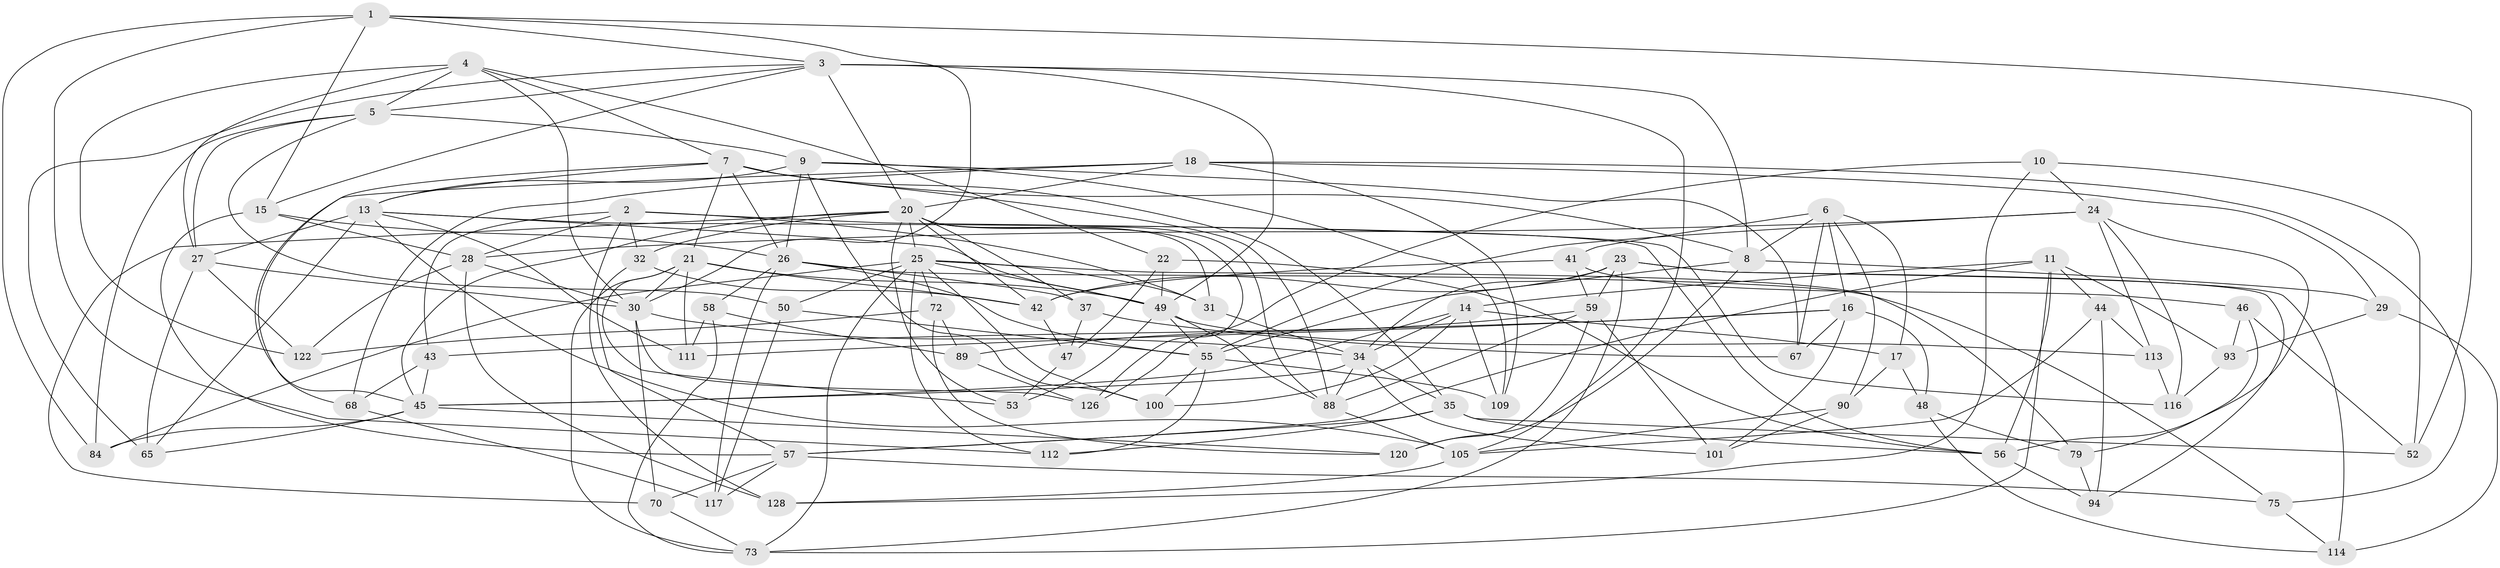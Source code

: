 // original degree distribution, {4: 1.0}
// Generated by graph-tools (version 1.1) at 2025/20/03/04/25 18:20:33]
// undirected, 78 vertices, 207 edges
graph export_dot {
graph [start="1"]
  node [color=gray90,style=filled];
  1 [super="+123"];
  2 [super="+92"];
  3 [super="+104+106"];
  4 [super="+76"];
  5 [super="+77"];
  6 [super="+102"];
  7 [super="+36"];
  8 [super="+12"];
  9 [super="+51"];
  10;
  11 [super="+69"];
  13 [super="+81+38"];
  14 [super="+119"];
  15 [super="+19"];
  16 [super="+71"];
  17;
  18 [super="+99"];
  20 [super="+54+85+97"];
  21 [super="+33+87"];
  22;
  23 [super="+62"];
  24 [super="+63"];
  25 [super="+64+131"];
  26 [super="+66"];
  27 [super="+115"];
  28 [super="+108"];
  29;
  30 [super="+40+110"];
  31;
  32;
  34 [super="+91+61"];
  35 [super="+39"];
  37;
  41;
  42 [super="+127"];
  43;
  44;
  45 [super="+80"];
  46;
  47;
  48;
  49 [super="+130+86"];
  50;
  52;
  53;
  55 [super="+74+83"];
  56 [super="+60"];
  57 [super="+78"];
  58;
  59 [super="+98"];
  65;
  67;
  68;
  70;
  72;
  73 [super="+82"];
  75;
  79;
  84;
  88 [super="+96"];
  89;
  90;
  93;
  94;
  100;
  101;
  105 [super="+118"];
  109;
  111;
  112;
  113;
  114;
  116;
  117;
  120;
  122;
  126;
  128;
  1 -- 112;
  1 -- 84;
  1 -- 3;
  1 -- 52;
  1 -- 30;
  1 -- 15;
  2 -- 128;
  2 -- 116;
  2 -- 28;
  2 -- 32;
  2 -- 43;
  2 -- 31;
  3 -- 65;
  3 -- 5;
  3 -- 15;
  3 -- 105;
  3 -- 8;
  3 -- 49;
  3 -- 20;
  4 -- 122;
  4 -- 30;
  4 -- 5;
  4 -- 27;
  4 -- 22;
  4 -- 7;
  5 -- 84;
  5 -- 9;
  5 -- 50;
  5 -- 27;
  6 -- 17;
  6 -- 16;
  6 -- 67;
  6 -- 41;
  6 -- 90;
  6 -- 8;
  7 -- 26;
  7 -- 13;
  7 -- 35;
  7 -- 68;
  7 -- 21;
  7 -- 8;
  7 -- 88;
  8 -- 29;
  8 -- 55;
  8 -- 120;
  9 -- 67;
  9 -- 109;
  9 -- 100;
  9 -- 13;
  9 -- 26;
  10 -- 128;
  10 -- 126;
  10 -- 52;
  10 -- 24;
  11 -- 14;
  11 -- 56;
  11 -- 57;
  11 -- 73;
  11 -- 44;
  11 -- 93;
  13 -- 111;
  13 -- 56;
  13 -- 49;
  13 -- 65;
  13 -- 105;
  13 -- 27;
  14 -- 109;
  14 -- 17;
  14 -- 34;
  14 -- 100;
  14 -- 45;
  15 -- 26;
  15 -- 57 [weight=2];
  15 -- 28;
  16 -- 101;
  16 -- 67;
  16 -- 48;
  16 -- 43;
  16 -- 111;
  17 -- 90;
  17 -- 48;
  18 -- 68;
  18 -- 75;
  18 -- 29;
  18 -- 109;
  18 -- 45;
  18 -- 20;
  20 -- 32;
  20 -- 126;
  20 -- 31;
  20 -- 45;
  20 -- 70;
  20 -- 37;
  20 -- 53;
  20 -- 88;
  20 -- 25;
  20 -- 42;
  21 -- 53;
  21 -- 111;
  21 -- 42;
  21 -- 73;
  21 -- 49 [weight=2];
  21 -- 30;
  22 -- 47;
  22 -- 56;
  22 -- 49;
  23 -- 114;
  23 -- 73;
  23 -- 42;
  23 -- 59;
  23 -- 94;
  23 -- 34;
  24 -- 116;
  24 -- 113;
  24 -- 56;
  24 -- 28;
  24 -- 55;
  25 -- 100;
  25 -- 50;
  25 -- 84;
  25 -- 72;
  25 -- 79;
  25 -- 112;
  25 -- 49;
  25 -- 31;
  25 -- 73;
  26 -- 75;
  26 -- 37;
  26 -- 117;
  26 -- 55;
  26 -- 58;
  27 -- 122;
  27 -- 65;
  27 -- 30;
  28 -- 128;
  28 -- 122;
  28 -- 30;
  29 -- 114;
  29 -- 93;
  30 -- 34;
  30 -- 70;
  30 -- 126;
  31 -- 34;
  32 -- 42;
  32 -- 57;
  34 -- 35;
  34 -- 45;
  34 -- 88;
  34 -- 101;
  35 -- 112;
  35 -- 52;
  35 -- 56;
  35 -- 57;
  37 -- 67;
  37 -- 47;
  41 -- 46;
  41 -- 42;
  41 -- 59;
  42 -- 47;
  43 -- 68;
  43 -- 45;
  44 -- 94;
  44 -- 105;
  44 -- 113;
  45 -- 120;
  45 -- 65;
  45 -- 84;
  46 -- 52;
  46 -- 79;
  46 -- 93;
  47 -- 53;
  48 -- 114;
  48 -- 79;
  49 -- 88;
  49 -- 113;
  49 -- 55;
  49 -- 53;
  50 -- 117;
  50 -- 55;
  55 -- 100;
  55 -- 112;
  55 -- 109;
  56 -- 94;
  57 -- 117;
  57 -- 70;
  57 -- 75;
  58 -- 111;
  58 -- 89;
  58 -- 73;
  59 -- 120;
  59 -- 89;
  59 -- 88;
  59 -- 101;
  68 -- 117;
  70 -- 73;
  72 -- 122;
  72 -- 120;
  72 -- 89;
  75 -- 114;
  79 -- 94;
  88 -- 105;
  89 -- 126;
  90 -- 101;
  90 -- 105;
  93 -- 116;
  105 -- 128;
  113 -- 116;
}
